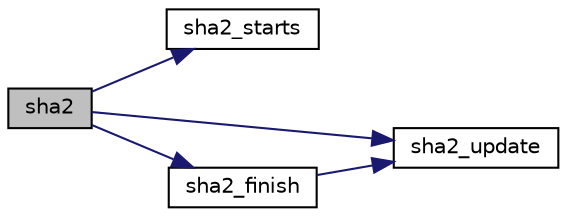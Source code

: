digraph "sha2"
{
 // INTERACTIVE_SVG=YES
  edge [fontname="Helvetica",fontsize="10",labelfontname="Helvetica",labelfontsize="10"];
  node [fontname="Helvetica",fontsize="10",shape=record];
  rankdir="LR";
  Node1 [label="sha2",height=0.2,width=0.4,color="black", fillcolor="grey75", style="filled", fontcolor="black"];
  Node1 -> Node2 [color="midnightblue",fontsize="10",style="solid",fontname="Helvetica"];
  Node2 [label="sha2_starts",height=0.2,width=0.4,color="black", fillcolor="white", style="filled",URL="$db/d4d/sha2_8h.html#ae01444aa81c862eb74f0545b8d05371a",tooltip="SHA-256 context setup. "];
  Node1 -> Node3 [color="midnightblue",fontsize="10",style="solid",fontname="Helvetica"];
  Node3 [label="sha2_update",height=0.2,width=0.4,color="black", fillcolor="white", style="filled",URL="$db/d4d/sha2_8h.html#abe89ecad33cb50bfa16c0dbd62adbb52",tooltip="SHA-256 process buffer. "];
  Node1 -> Node4 [color="midnightblue",fontsize="10",style="solid",fontname="Helvetica"];
  Node4 [label="sha2_finish",height=0.2,width=0.4,color="black", fillcolor="white", style="filled",URL="$db/d4d/sha2_8h.html#a4dbd38a93b5b61c637a8a29dd0e850f0",tooltip="SHA-256 final digest. "];
  Node4 -> Node3 [color="midnightblue",fontsize="10",style="solid",fontname="Helvetica"];
}
